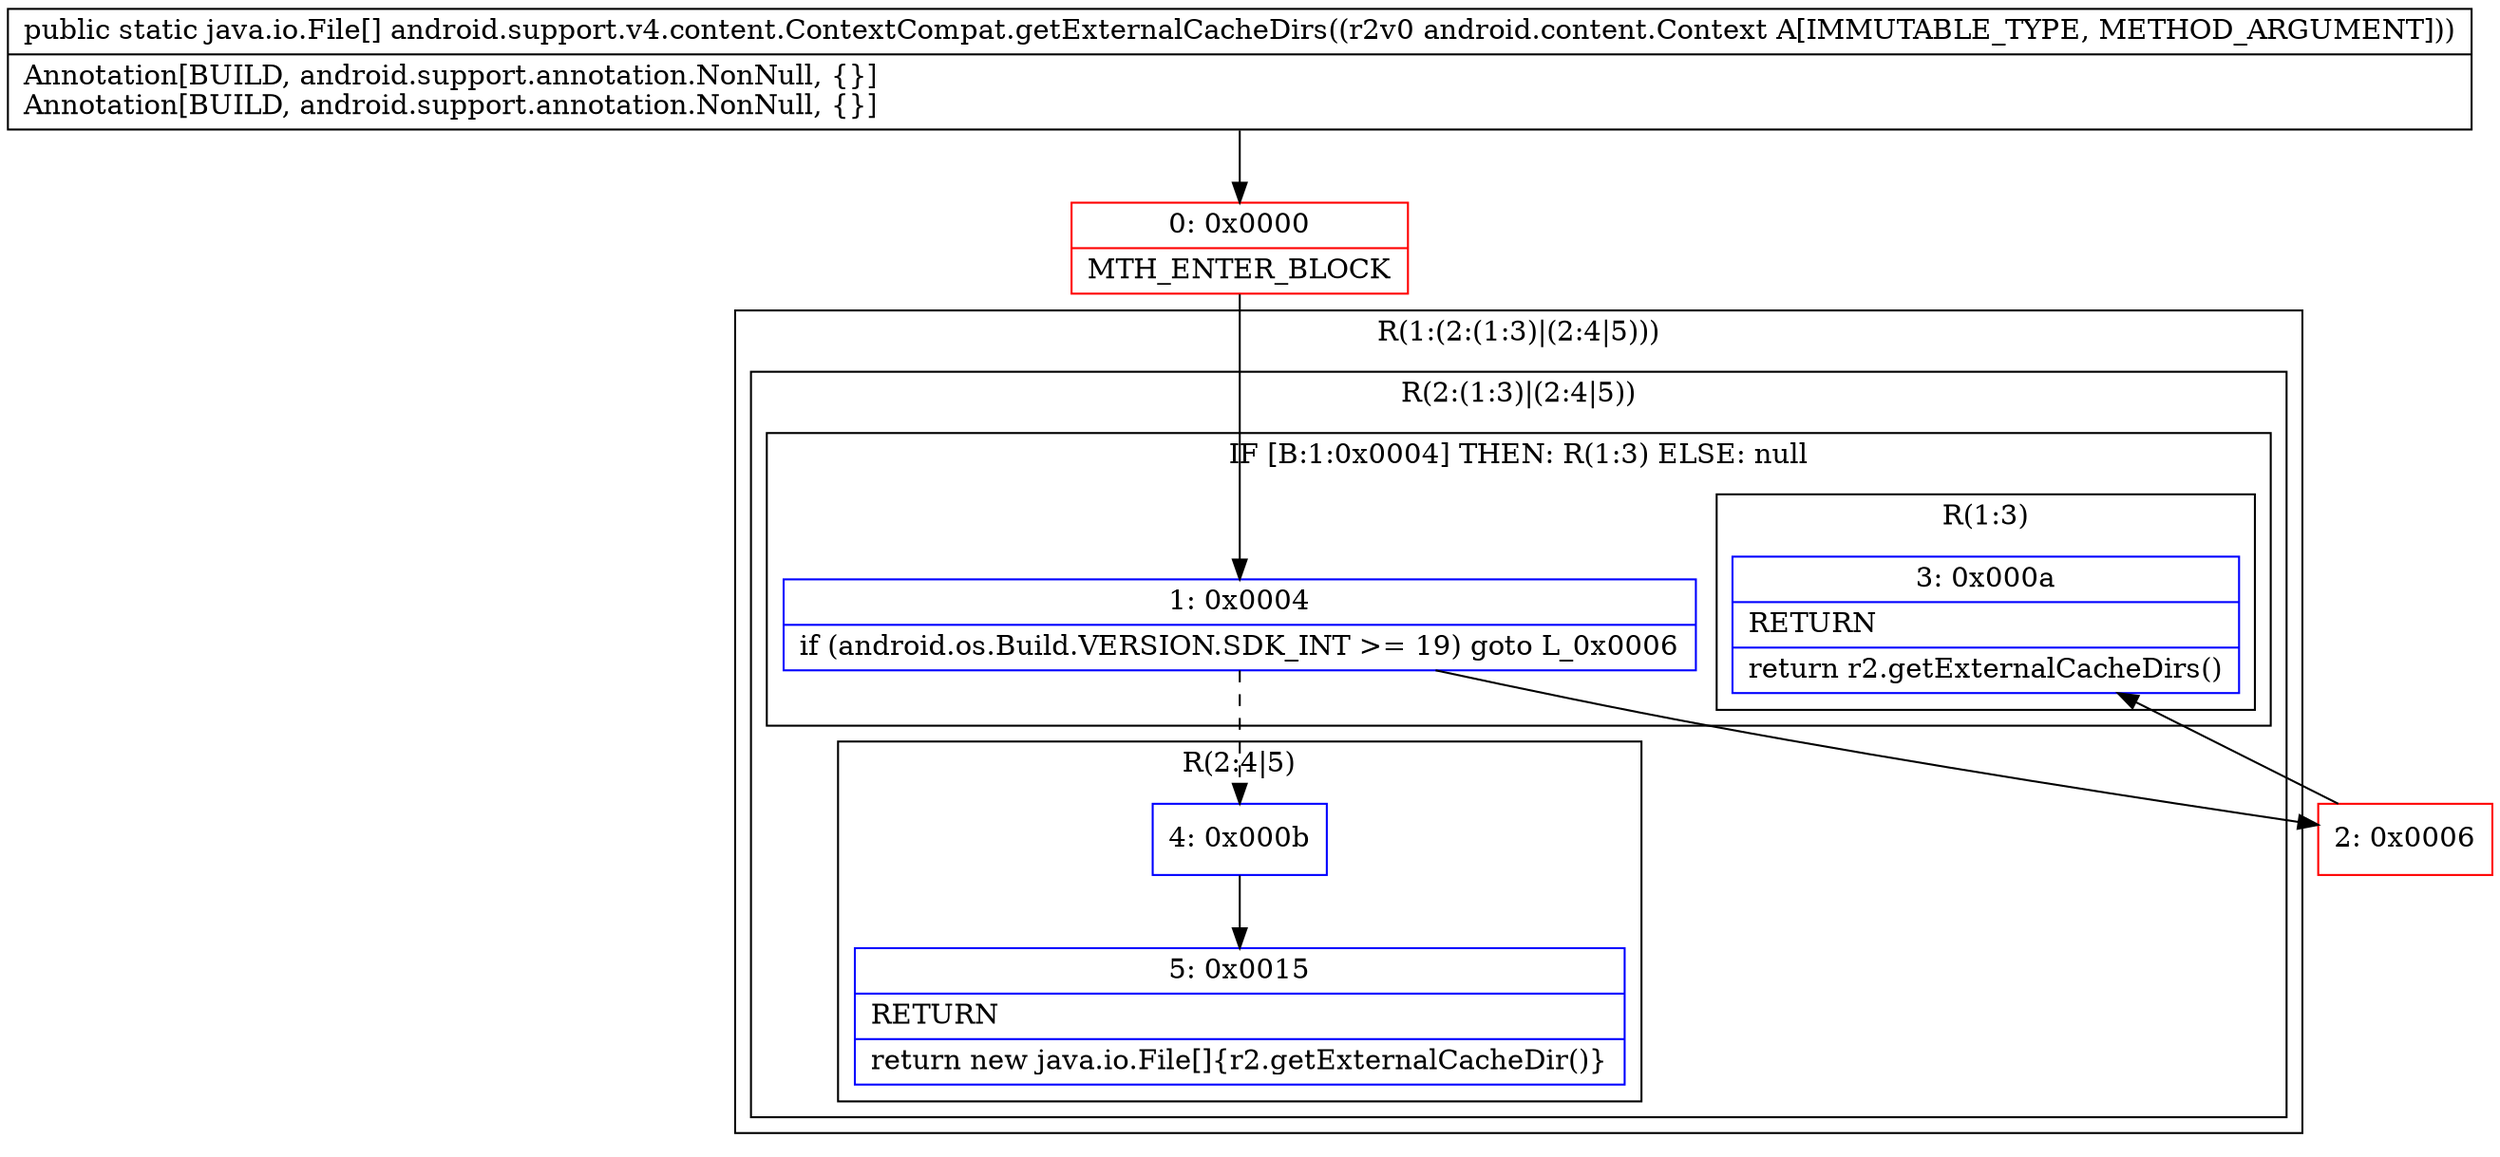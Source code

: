 digraph "CFG forandroid.support.v4.content.ContextCompat.getExternalCacheDirs(Landroid\/content\/Context;)[Ljava\/io\/File;" {
subgraph cluster_Region_789313720 {
label = "R(1:(2:(1:3)|(2:4|5)))";
node [shape=record,color=blue];
subgraph cluster_Region_2053874899 {
label = "R(2:(1:3)|(2:4|5))";
node [shape=record,color=blue];
subgraph cluster_IfRegion_1056469613 {
label = "IF [B:1:0x0004] THEN: R(1:3) ELSE: null";
node [shape=record,color=blue];
Node_1 [shape=record,label="{1\:\ 0x0004|if (android.os.Build.VERSION.SDK_INT \>= 19) goto L_0x0006\l}"];
subgraph cluster_Region_164386766 {
label = "R(1:3)";
node [shape=record,color=blue];
Node_3 [shape=record,label="{3\:\ 0x000a|RETURN\l|return r2.getExternalCacheDirs()\l}"];
}
}
subgraph cluster_Region_2037559415 {
label = "R(2:4|5)";
node [shape=record,color=blue];
Node_4 [shape=record,label="{4\:\ 0x000b}"];
Node_5 [shape=record,label="{5\:\ 0x0015|RETURN\l|return new java.io.File[]\{r2.getExternalCacheDir()\}\l}"];
}
}
}
Node_0 [shape=record,color=red,label="{0\:\ 0x0000|MTH_ENTER_BLOCK\l}"];
Node_2 [shape=record,color=red,label="{2\:\ 0x0006}"];
MethodNode[shape=record,label="{public static java.io.File[] android.support.v4.content.ContextCompat.getExternalCacheDirs((r2v0 android.content.Context A[IMMUTABLE_TYPE, METHOD_ARGUMENT]))  | Annotation[BUILD, android.support.annotation.NonNull, \{\}]\lAnnotation[BUILD, android.support.annotation.NonNull, \{\}]\l}"];
MethodNode -> Node_0;
Node_1 -> Node_2;
Node_1 -> Node_4[style=dashed];
Node_4 -> Node_5;
Node_0 -> Node_1;
Node_2 -> Node_3;
}

